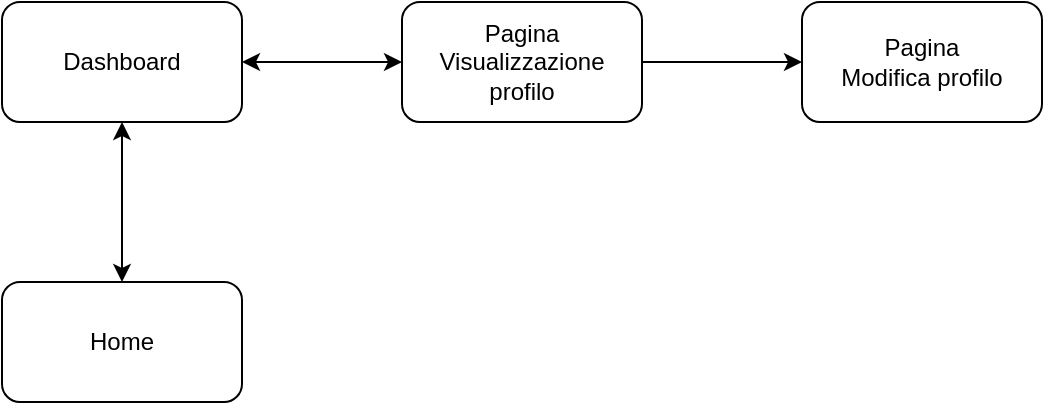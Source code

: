 <mxfile version="13.9.9" type="device"><diagram id="BOhLPvf3C6RuJi-qORHt" name="Pagina-1"><mxGraphModel dx="1086" dy="806" grid="1" gridSize="10" guides="1" tooltips="1" connect="1" arrows="1" fold="1" page="1" pageScale="1" pageWidth="827" pageHeight="1169" math="0" shadow="0"><root><mxCell id="0"/><mxCell id="1" parent="0"/><mxCell id="3sYuy4cCXxGcHRygzoOR-1" value="Home" style="rounded=1;whiteSpace=wrap;html=1;" parent="1" vertex="1"><mxGeometry x="350" y="380" width="120" height="60" as="geometry"/></mxCell><mxCell id="3sYuy4cCXxGcHRygzoOR-2" value="Dashboard" style="whiteSpace=wrap;html=1;rounded=1;" parent="1" vertex="1"><mxGeometry x="350" y="240" width="120" height="60" as="geometry"/></mxCell><mxCell id="3sYuy4cCXxGcHRygzoOR-4" value="" style="endArrow=classic;startArrow=classic;html=1;entryX=0.5;entryY=1;entryDx=0;entryDy=0;exitX=0.5;exitY=0;exitDx=0;exitDy=0;" parent="1" source="3sYuy4cCXxGcHRygzoOR-1" target="3sYuy4cCXxGcHRygzoOR-2" edge="1"><mxGeometry width="50" height="50" relative="1" as="geometry"><mxPoint x="400" y="380" as="sourcePoint"/><mxPoint x="450" y="330" as="targetPoint"/></mxGeometry></mxCell><mxCell id="UMyeKh5snwjSZrsxMlxB-2" value="" style="edgeStyle=orthogonalEdgeStyle;rounded=0;orthogonalLoop=1;jettySize=auto;html=1;" edge="1" parent="1" source="3sYuy4cCXxGcHRygzoOR-5" target="UMyeKh5snwjSZrsxMlxB-1"><mxGeometry relative="1" as="geometry"/></mxCell><mxCell id="3sYuy4cCXxGcHRygzoOR-5" value="Pagina Visualizzazione profilo" style="whiteSpace=wrap;html=1;rounded=1;" parent="1" vertex="1"><mxGeometry x="550" y="240" width="120" height="60" as="geometry"/></mxCell><mxCell id="3sYuy4cCXxGcHRygzoOR-7" value="" style="endArrow=classic;startArrow=classic;html=1;entryX=0;entryY=0.5;entryDx=0;entryDy=0;exitX=1;exitY=0.5;exitDx=0;exitDy=0;" parent="1" source="3sYuy4cCXxGcHRygzoOR-2" target="3sYuy4cCXxGcHRygzoOR-5" edge="1"><mxGeometry width="50" height="50" relative="1" as="geometry"><mxPoint x="390" y="440" as="sourcePoint"/><mxPoint x="540" y="280" as="targetPoint"/></mxGeometry></mxCell><mxCell id="UMyeKh5snwjSZrsxMlxB-1" value="Pagina &lt;br&gt;Modifica profilo" style="whiteSpace=wrap;html=1;rounded=1;" vertex="1" parent="1"><mxGeometry x="750" y="240" width="120" height="60" as="geometry"/></mxCell></root></mxGraphModel></diagram></mxfile>